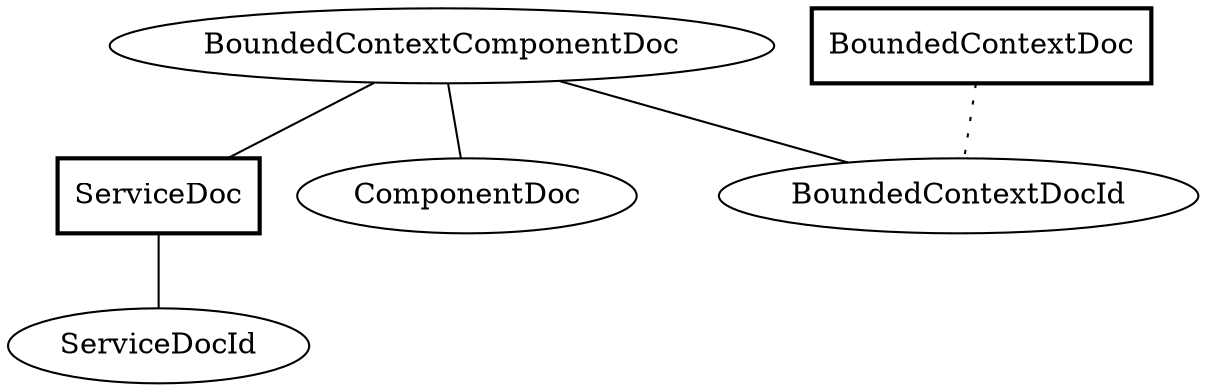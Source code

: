 graph {
splines=spline;
overlap=false;
"ServiceDoc" -- "ServiceDocId" [style=solid];
"BoundedContextComponentDoc" -- "ServiceDoc" [style=solid];
"BoundedContextComponentDoc" -- "ComponentDoc" [style=solid];
"BoundedContextDoc" -- "BoundedContextDocId" [style=dotted];
"BoundedContextComponentDoc" -- "BoundedContextDocId" [style=solid];
"ServiceDoc"[shape=box,style=bold];
"BoundedContextComponentDoc"[shape=ellipse];
"ComponentDoc"[shape=ellipse];
"BoundedContextDocId"[shape=ellipse];
"BoundedContextDoc"[shape=box,style=bold];
"ServiceDocId"[shape=ellipse];
}
